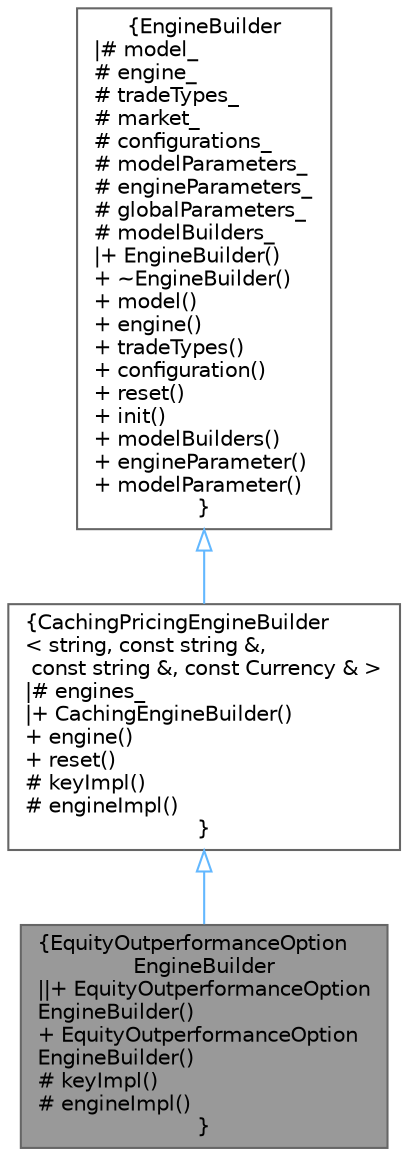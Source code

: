 digraph "EquityOutperformanceOptionEngineBuilder"
{
 // INTERACTIVE_SVG=YES
 // LATEX_PDF_SIZE
  bgcolor="transparent";
  edge [fontname=Helvetica,fontsize=10,labelfontname=Helvetica,labelfontsize=10];
  node [fontname=Helvetica,fontsize=10,shape=box,height=0.2,width=0.4];
  Node1 [label="{EquityOutperformanceOption\lEngineBuilder\n||+ EquityOutperformanceOption\lEngineBuilder()\l+ EquityOutperformanceOption\lEngineBuilder()\l# keyImpl()\l# engineImpl()\l}",height=0.2,width=0.4,color="gray40", fillcolor="grey60", style="filled", fontcolor="black",tooltip="Engine Builder for EQ Outperformance Option."];
  Node2 -> Node1 [dir="back",color="steelblue1",style="solid",arrowtail="onormal"];
  Node2 [label="{CachingPricingEngineBuilder\l\< string, const string &,\l const string &, const Currency & \>\n|# engines_\l|+ CachingEngineBuilder()\l+ engine()\l+ reset()\l# keyImpl()\l# engineImpl()\l}",height=0.2,width=0.4,color="gray40", fillcolor="white", style="filled",URL="$classore_1_1data_1_1_caching_engine_builder.html",tooltip="Abstract template EngineBuilder class that can cache engines and coupon pricers."];
  Node3 -> Node2 [dir="back",color="steelblue1",style="solid",arrowtail="onormal"];
  Node3 [label="{EngineBuilder\n|# model_\l# engine_\l# tradeTypes_\l# market_\l# configurations_\l# modelParameters_\l# engineParameters_\l# globalParameters_\l# modelBuilders_\l|+ EngineBuilder()\l+ ~EngineBuilder()\l+ model()\l+ engine()\l+ tradeTypes()\l+ configuration()\l+ reset()\l+ init()\l+ modelBuilders()\l+ engineParameter()\l+ modelParameter()\l}",height=0.2,width=0.4,color="gray40", fillcolor="white", style="filled",URL="$classore_1_1data_1_1_engine_builder.html",tooltip="Base PricingEngine Builder class for a specific model and engine."];
}
